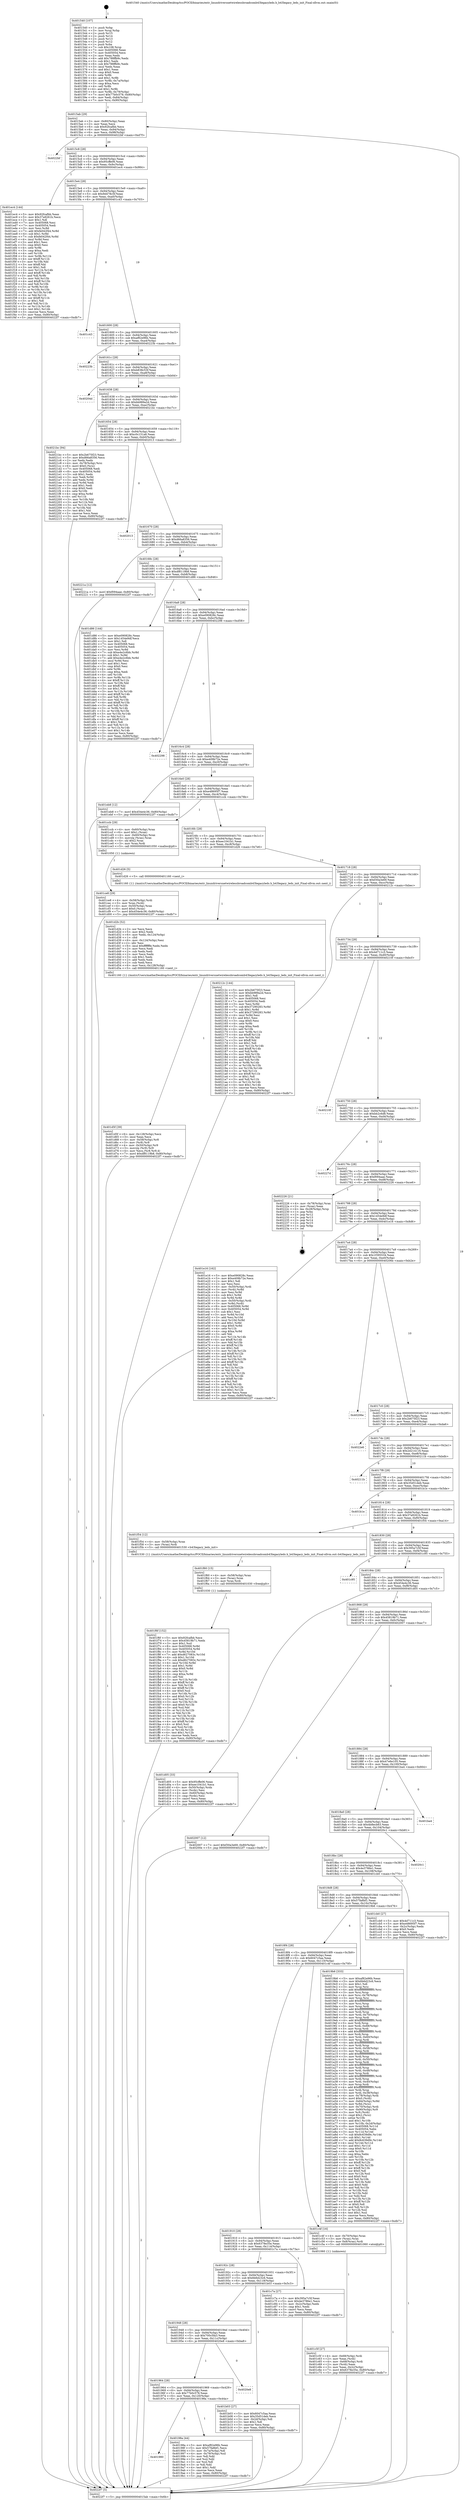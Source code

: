 digraph "0x401540" {
  label = "0x401540 (/mnt/c/Users/mathe/Desktop/tcc/POCII/binaries/extr_linuxdriversnetwirelessbroadcomb43legacyleds.h_b43legacy_leds_init_Final-ollvm.out::main(0))"
  labelloc = "t"
  node[shape=record]

  Entry [label="",width=0.3,height=0.3,shape=circle,fillcolor=black,style=filled]
  "0x4015ab" [label="{
     0x4015ab [29]\l
     | [instrs]\l
     &nbsp;&nbsp;0x4015ab \<+3\>: mov -0x80(%rbp),%eax\l
     &nbsp;&nbsp;0x4015ae \<+2\>: mov %eax,%ecx\l
     &nbsp;&nbsp;0x4015b0 \<+6\>: sub $0x92fcafbb,%ecx\l
     &nbsp;&nbsp;0x4015b6 \<+6\>: mov %eax,-0x94(%rbp)\l
     &nbsp;&nbsp;0x4015bc \<+6\>: mov %ecx,-0x98(%rbp)\l
     &nbsp;&nbsp;0x4015c2 \<+6\>: je 00000000004022bf \<main+0xd7f\>\l
  }"]
  "0x4022bf" [label="{
     0x4022bf\l
  }", style=dashed]
  "0x4015c8" [label="{
     0x4015c8 [28]\l
     | [instrs]\l
     &nbsp;&nbsp;0x4015c8 \<+5\>: jmp 00000000004015cd \<main+0x8d\>\l
     &nbsp;&nbsp;0x4015cd \<+6\>: mov -0x94(%rbp),%eax\l
     &nbsp;&nbsp;0x4015d3 \<+5\>: sub $0x95cffe06,%eax\l
     &nbsp;&nbsp;0x4015d8 \<+6\>: mov %eax,-0x9c(%rbp)\l
     &nbsp;&nbsp;0x4015de \<+6\>: je 0000000000401ec4 \<main+0x984\>\l
  }"]
  Exit [label="",width=0.3,height=0.3,shape=circle,fillcolor=black,style=filled,peripheries=2]
  "0x401ec4" [label="{
     0x401ec4 [144]\l
     | [instrs]\l
     &nbsp;&nbsp;0x401ec4 \<+5\>: mov $0x92fcafbb,%eax\l
     &nbsp;&nbsp;0x401ec9 \<+5\>: mov $0x37a9261b,%ecx\l
     &nbsp;&nbsp;0x401ece \<+2\>: mov $0x1,%dl\l
     &nbsp;&nbsp;0x401ed0 \<+7\>: mov 0x405068,%esi\l
     &nbsp;&nbsp;0x401ed7 \<+7\>: mov 0x405054,%edi\l
     &nbsp;&nbsp;0x401ede \<+3\>: mov %esi,%r8d\l
     &nbsp;&nbsp;0x401ee1 \<+7\>: add $0xfe042f44,%r8d\l
     &nbsp;&nbsp;0x401ee8 \<+4\>: sub $0x1,%r8d\l
     &nbsp;&nbsp;0x401eec \<+7\>: sub $0xfe042f44,%r8d\l
     &nbsp;&nbsp;0x401ef3 \<+4\>: imul %r8d,%esi\l
     &nbsp;&nbsp;0x401ef7 \<+3\>: and $0x1,%esi\l
     &nbsp;&nbsp;0x401efa \<+3\>: cmp $0x0,%esi\l
     &nbsp;&nbsp;0x401efd \<+4\>: sete %r9b\l
     &nbsp;&nbsp;0x401f01 \<+3\>: cmp $0xa,%edi\l
     &nbsp;&nbsp;0x401f04 \<+4\>: setl %r10b\l
     &nbsp;&nbsp;0x401f08 \<+3\>: mov %r9b,%r11b\l
     &nbsp;&nbsp;0x401f0b \<+4\>: xor $0xff,%r11b\l
     &nbsp;&nbsp;0x401f0f \<+3\>: mov %r10b,%bl\l
     &nbsp;&nbsp;0x401f12 \<+3\>: xor $0xff,%bl\l
     &nbsp;&nbsp;0x401f15 \<+3\>: xor $0x1,%dl\l
     &nbsp;&nbsp;0x401f18 \<+3\>: mov %r11b,%r14b\l
     &nbsp;&nbsp;0x401f1b \<+4\>: and $0xff,%r14b\l
     &nbsp;&nbsp;0x401f1f \<+3\>: and %dl,%r9b\l
     &nbsp;&nbsp;0x401f22 \<+3\>: mov %bl,%r15b\l
     &nbsp;&nbsp;0x401f25 \<+4\>: and $0xff,%r15b\l
     &nbsp;&nbsp;0x401f29 \<+3\>: and %dl,%r10b\l
     &nbsp;&nbsp;0x401f2c \<+3\>: or %r9b,%r14b\l
     &nbsp;&nbsp;0x401f2f \<+3\>: or %r10b,%r15b\l
     &nbsp;&nbsp;0x401f32 \<+3\>: xor %r15b,%r14b\l
     &nbsp;&nbsp;0x401f35 \<+3\>: or %bl,%r11b\l
     &nbsp;&nbsp;0x401f38 \<+4\>: xor $0xff,%r11b\l
     &nbsp;&nbsp;0x401f3c \<+3\>: or $0x1,%dl\l
     &nbsp;&nbsp;0x401f3f \<+3\>: and %dl,%r11b\l
     &nbsp;&nbsp;0x401f42 \<+3\>: or %r11b,%r14b\l
     &nbsp;&nbsp;0x401f45 \<+4\>: test $0x1,%r14b\l
     &nbsp;&nbsp;0x401f49 \<+3\>: cmovne %ecx,%eax\l
     &nbsp;&nbsp;0x401f4c \<+3\>: mov %eax,-0x80(%rbp)\l
     &nbsp;&nbsp;0x401f4f \<+5\>: jmp 00000000004022f7 \<main+0xdb7\>\l
  }"]
  "0x4015e4" [label="{
     0x4015e4 [28]\l
     | [instrs]\l
     &nbsp;&nbsp;0x4015e4 \<+5\>: jmp 00000000004015e9 \<main+0xa9\>\l
     &nbsp;&nbsp;0x4015e9 \<+6\>: mov -0x94(%rbp),%eax\l
     &nbsp;&nbsp;0x4015ef \<+5\>: sub $0x9d478c5f,%eax\l
     &nbsp;&nbsp;0x4015f4 \<+6\>: mov %eax,-0xa0(%rbp)\l
     &nbsp;&nbsp;0x4015fa \<+6\>: je 0000000000401c43 \<main+0x703\>\l
  }"]
  "0x401f6f" [label="{
     0x401f6f [152]\l
     | [instrs]\l
     &nbsp;&nbsp;0x401f6f \<+5\>: mov $0x92fcafbb,%ecx\l
     &nbsp;&nbsp;0x401f74 \<+5\>: mov $0x45819b71,%edx\l
     &nbsp;&nbsp;0x401f79 \<+3\>: mov $0x1,%sil\l
     &nbsp;&nbsp;0x401f7c \<+8\>: mov 0x405068,%r8d\l
     &nbsp;&nbsp;0x401f84 \<+8\>: mov 0x405054,%r9d\l
     &nbsp;&nbsp;0x401f8c \<+3\>: mov %r8d,%r10d\l
     &nbsp;&nbsp;0x401f8f \<+7\>: add $0xd627083c,%r10d\l
     &nbsp;&nbsp;0x401f96 \<+4\>: sub $0x1,%r10d\l
     &nbsp;&nbsp;0x401f9a \<+7\>: sub $0xd627083c,%r10d\l
     &nbsp;&nbsp;0x401fa1 \<+4\>: imul %r10d,%r8d\l
     &nbsp;&nbsp;0x401fa5 \<+4\>: and $0x1,%r8d\l
     &nbsp;&nbsp;0x401fa9 \<+4\>: cmp $0x0,%r8d\l
     &nbsp;&nbsp;0x401fad \<+4\>: sete %r11b\l
     &nbsp;&nbsp;0x401fb1 \<+4\>: cmp $0xa,%r9d\l
     &nbsp;&nbsp;0x401fb5 \<+3\>: setl %bl\l
     &nbsp;&nbsp;0x401fb8 \<+3\>: mov %r11b,%r14b\l
     &nbsp;&nbsp;0x401fbb \<+4\>: xor $0xff,%r14b\l
     &nbsp;&nbsp;0x401fbf \<+3\>: mov %bl,%r15b\l
     &nbsp;&nbsp;0x401fc2 \<+4\>: xor $0xff,%r15b\l
     &nbsp;&nbsp;0x401fc6 \<+4\>: xor $0x0,%sil\l
     &nbsp;&nbsp;0x401fca \<+3\>: mov %r14b,%r12b\l
     &nbsp;&nbsp;0x401fcd \<+4\>: and $0x0,%r12b\l
     &nbsp;&nbsp;0x401fd1 \<+3\>: and %sil,%r11b\l
     &nbsp;&nbsp;0x401fd4 \<+3\>: mov %r15b,%r13b\l
     &nbsp;&nbsp;0x401fd7 \<+4\>: and $0x0,%r13b\l
     &nbsp;&nbsp;0x401fdb \<+3\>: and %sil,%bl\l
     &nbsp;&nbsp;0x401fde \<+3\>: or %r11b,%r12b\l
     &nbsp;&nbsp;0x401fe1 \<+3\>: or %bl,%r13b\l
     &nbsp;&nbsp;0x401fe4 \<+3\>: xor %r13b,%r12b\l
     &nbsp;&nbsp;0x401fe7 \<+3\>: or %r15b,%r14b\l
     &nbsp;&nbsp;0x401fea \<+4\>: xor $0xff,%r14b\l
     &nbsp;&nbsp;0x401fee \<+4\>: or $0x0,%sil\l
     &nbsp;&nbsp;0x401ff2 \<+3\>: and %sil,%r14b\l
     &nbsp;&nbsp;0x401ff5 \<+3\>: or %r14b,%r12b\l
     &nbsp;&nbsp;0x401ff8 \<+4\>: test $0x1,%r12b\l
     &nbsp;&nbsp;0x401ffc \<+3\>: cmovne %edx,%ecx\l
     &nbsp;&nbsp;0x401fff \<+3\>: mov %ecx,-0x80(%rbp)\l
     &nbsp;&nbsp;0x402002 \<+5\>: jmp 00000000004022f7 \<main+0xdb7\>\l
  }"]
  "0x401c43" [label="{
     0x401c43\l
  }", style=dashed]
  "0x401600" [label="{
     0x401600 [28]\l
     | [instrs]\l
     &nbsp;&nbsp;0x401600 \<+5\>: jmp 0000000000401605 \<main+0xc5\>\l
     &nbsp;&nbsp;0x401605 \<+6\>: mov -0x94(%rbp),%eax\l
     &nbsp;&nbsp;0x40160b \<+5\>: sub $0xaf82e96b,%eax\l
     &nbsp;&nbsp;0x401610 \<+6\>: mov %eax,-0xa4(%rbp)\l
     &nbsp;&nbsp;0x401616 \<+6\>: je 000000000040223b \<main+0xcfb\>\l
  }"]
  "0x401f60" [label="{
     0x401f60 [15]\l
     | [instrs]\l
     &nbsp;&nbsp;0x401f60 \<+4\>: mov -0x58(%rbp),%rax\l
     &nbsp;&nbsp;0x401f64 \<+3\>: mov (%rax),%rax\l
     &nbsp;&nbsp;0x401f67 \<+3\>: mov %rax,%rdi\l
     &nbsp;&nbsp;0x401f6a \<+5\>: call 0000000000401030 \<free@plt\>\l
     | [calls]\l
     &nbsp;&nbsp;0x401030 \{1\} (unknown)\l
  }"]
  "0x40223b" [label="{
     0x40223b\l
  }", style=dashed]
  "0x40161c" [label="{
     0x40161c [28]\l
     | [instrs]\l
     &nbsp;&nbsp;0x40161c \<+5\>: jmp 0000000000401621 \<main+0xe1\>\l
     &nbsp;&nbsp;0x401621 \<+6\>: mov -0x94(%rbp),%eax\l
     &nbsp;&nbsp;0x401627 \<+5\>: sub $0xb838c53f,%eax\l
     &nbsp;&nbsp;0x40162c \<+6\>: mov %eax,-0xa8(%rbp)\l
     &nbsp;&nbsp;0x401632 \<+6\>: je 000000000040204d \<main+0xb0d\>\l
  }"]
  "0x401d5f" [label="{
     0x401d5f [39]\l
     | [instrs]\l
     &nbsp;&nbsp;0x401d5f \<+6\>: mov -0x128(%rbp),%ecx\l
     &nbsp;&nbsp;0x401d65 \<+3\>: imul %eax,%ecx\l
     &nbsp;&nbsp;0x401d68 \<+4\>: mov -0x58(%rbp),%r8\l
     &nbsp;&nbsp;0x401d6c \<+3\>: mov (%r8),%r8\l
     &nbsp;&nbsp;0x401d6f \<+4\>: mov -0x50(%rbp),%r9\l
     &nbsp;&nbsp;0x401d73 \<+3\>: movslq (%r9),%r9\l
     &nbsp;&nbsp;0x401d76 \<+4\>: mov %ecx,(%r8,%r9,4)\l
     &nbsp;&nbsp;0x401d7a \<+7\>: movl $0xdf8119b8,-0x80(%rbp)\l
     &nbsp;&nbsp;0x401d81 \<+5\>: jmp 00000000004022f7 \<main+0xdb7\>\l
  }"]
  "0x40204d" [label="{
     0x40204d\l
  }", style=dashed]
  "0x401638" [label="{
     0x401638 [28]\l
     | [instrs]\l
     &nbsp;&nbsp;0x401638 \<+5\>: jmp 000000000040163d \<main+0xfd\>\l
     &nbsp;&nbsp;0x40163d \<+6\>: mov -0x94(%rbp),%eax\l
     &nbsp;&nbsp;0x401643 \<+5\>: sub $0xbb989a2d,%eax\l
     &nbsp;&nbsp;0x401648 \<+6\>: mov %eax,-0xac(%rbp)\l
     &nbsp;&nbsp;0x40164e \<+6\>: je 00000000004021bc \<main+0xc7c\>\l
  }"]
  "0x401d2b" [label="{
     0x401d2b [52]\l
     | [instrs]\l
     &nbsp;&nbsp;0x401d2b \<+2\>: xor %ecx,%ecx\l
     &nbsp;&nbsp;0x401d2d \<+5\>: mov $0x2,%edx\l
     &nbsp;&nbsp;0x401d32 \<+6\>: mov %edx,-0x124(%rbp)\l
     &nbsp;&nbsp;0x401d38 \<+1\>: cltd\l
     &nbsp;&nbsp;0x401d39 \<+6\>: mov -0x124(%rbp),%esi\l
     &nbsp;&nbsp;0x401d3f \<+2\>: idiv %esi\l
     &nbsp;&nbsp;0x401d41 \<+6\>: imul $0xfffffffe,%edx,%edx\l
     &nbsp;&nbsp;0x401d47 \<+2\>: mov %ecx,%edi\l
     &nbsp;&nbsp;0x401d49 \<+2\>: sub %edx,%edi\l
     &nbsp;&nbsp;0x401d4b \<+2\>: mov %ecx,%edx\l
     &nbsp;&nbsp;0x401d4d \<+3\>: sub $0x1,%edx\l
     &nbsp;&nbsp;0x401d50 \<+2\>: add %edx,%edi\l
     &nbsp;&nbsp;0x401d52 \<+2\>: sub %edi,%ecx\l
     &nbsp;&nbsp;0x401d54 \<+6\>: mov %ecx,-0x128(%rbp)\l
     &nbsp;&nbsp;0x401d5a \<+5\>: call 0000000000401160 \<next_i\>\l
     | [calls]\l
     &nbsp;&nbsp;0x401160 \{1\} (/mnt/c/Users/mathe/Desktop/tcc/POCII/binaries/extr_linuxdriversnetwirelessbroadcomb43legacyleds.h_b43legacy_leds_init_Final-ollvm.out::next_i)\l
  }"]
  "0x4021bc" [label="{
     0x4021bc [94]\l
     | [instrs]\l
     &nbsp;&nbsp;0x4021bc \<+5\>: mov $0x2b675f23,%eax\l
     &nbsp;&nbsp;0x4021c1 \<+5\>: mov $0xd66a8356,%ecx\l
     &nbsp;&nbsp;0x4021c6 \<+2\>: xor %edx,%edx\l
     &nbsp;&nbsp;0x4021c8 \<+4\>: mov -0x78(%rbp),%rsi\l
     &nbsp;&nbsp;0x4021cc \<+6\>: movl $0x0,(%rsi)\l
     &nbsp;&nbsp;0x4021d2 \<+7\>: mov 0x405068,%edi\l
     &nbsp;&nbsp;0x4021d9 \<+8\>: mov 0x405054,%r8d\l
     &nbsp;&nbsp;0x4021e1 \<+3\>: sub $0x1,%edx\l
     &nbsp;&nbsp;0x4021e4 \<+3\>: mov %edi,%r9d\l
     &nbsp;&nbsp;0x4021e7 \<+3\>: add %edx,%r9d\l
     &nbsp;&nbsp;0x4021ea \<+4\>: imul %r9d,%edi\l
     &nbsp;&nbsp;0x4021ee \<+3\>: and $0x1,%edi\l
     &nbsp;&nbsp;0x4021f1 \<+3\>: cmp $0x0,%edi\l
     &nbsp;&nbsp;0x4021f4 \<+4\>: sete %r10b\l
     &nbsp;&nbsp;0x4021f8 \<+4\>: cmp $0xa,%r8d\l
     &nbsp;&nbsp;0x4021fc \<+4\>: setl %r11b\l
     &nbsp;&nbsp;0x402200 \<+3\>: mov %r10b,%bl\l
     &nbsp;&nbsp;0x402203 \<+3\>: and %r11b,%bl\l
     &nbsp;&nbsp;0x402206 \<+3\>: xor %r11b,%r10b\l
     &nbsp;&nbsp;0x402209 \<+3\>: or %r10b,%bl\l
     &nbsp;&nbsp;0x40220c \<+3\>: test $0x1,%bl\l
     &nbsp;&nbsp;0x40220f \<+3\>: cmovne %ecx,%eax\l
     &nbsp;&nbsp;0x402212 \<+3\>: mov %eax,-0x80(%rbp)\l
     &nbsp;&nbsp;0x402215 \<+5\>: jmp 00000000004022f7 \<main+0xdb7\>\l
  }"]
  "0x401654" [label="{
     0x401654 [28]\l
     | [instrs]\l
     &nbsp;&nbsp;0x401654 \<+5\>: jmp 0000000000401659 \<main+0x119\>\l
     &nbsp;&nbsp;0x401659 \<+6\>: mov -0x94(%rbp),%eax\l
     &nbsp;&nbsp;0x40165f \<+5\>: sub $0xc0c151a6,%eax\l
     &nbsp;&nbsp;0x401664 \<+6\>: mov %eax,-0xb0(%rbp)\l
     &nbsp;&nbsp;0x40166a \<+6\>: je 0000000000402013 \<main+0xad3\>\l
  }"]
  "0x401ce8" [label="{
     0x401ce8 [29]\l
     | [instrs]\l
     &nbsp;&nbsp;0x401ce8 \<+4\>: mov -0x58(%rbp),%rdi\l
     &nbsp;&nbsp;0x401cec \<+3\>: mov %rax,(%rdi)\l
     &nbsp;&nbsp;0x401cef \<+4\>: mov -0x50(%rbp),%rax\l
     &nbsp;&nbsp;0x401cf3 \<+6\>: movl $0x0,(%rax)\l
     &nbsp;&nbsp;0x401cf9 \<+7\>: movl $0x454e4c36,-0x80(%rbp)\l
     &nbsp;&nbsp;0x401d00 \<+5\>: jmp 00000000004022f7 \<main+0xdb7\>\l
  }"]
  "0x402013" [label="{
     0x402013\l
  }", style=dashed]
  "0x401670" [label="{
     0x401670 [28]\l
     | [instrs]\l
     &nbsp;&nbsp;0x401670 \<+5\>: jmp 0000000000401675 \<main+0x135\>\l
     &nbsp;&nbsp;0x401675 \<+6\>: mov -0x94(%rbp),%eax\l
     &nbsp;&nbsp;0x40167b \<+5\>: sub $0xd66a8356,%eax\l
     &nbsp;&nbsp;0x401680 \<+6\>: mov %eax,-0xb4(%rbp)\l
     &nbsp;&nbsp;0x401686 \<+6\>: je 000000000040221a \<main+0xcda\>\l
  }"]
  "0x401c5f" [label="{
     0x401c5f [27]\l
     | [instrs]\l
     &nbsp;&nbsp;0x401c5f \<+4\>: mov -0x68(%rbp),%rdi\l
     &nbsp;&nbsp;0x401c63 \<+2\>: mov %eax,(%rdi)\l
     &nbsp;&nbsp;0x401c65 \<+4\>: mov -0x68(%rbp),%rdi\l
     &nbsp;&nbsp;0x401c69 \<+2\>: mov (%rdi),%eax\l
     &nbsp;&nbsp;0x401c6b \<+3\>: mov %eax,-0x2c(%rbp)\l
     &nbsp;&nbsp;0x401c6e \<+7\>: movl $0x6378e35e,-0x80(%rbp)\l
     &nbsp;&nbsp;0x401c75 \<+5\>: jmp 00000000004022f7 \<main+0xdb7\>\l
  }"]
  "0x40221a" [label="{
     0x40221a [12]\l
     | [instrs]\l
     &nbsp;&nbsp;0x40221a \<+7\>: movl $0xf094aae,-0x80(%rbp)\l
     &nbsp;&nbsp;0x402221 \<+5\>: jmp 00000000004022f7 \<main+0xdb7\>\l
  }"]
  "0x40168c" [label="{
     0x40168c [28]\l
     | [instrs]\l
     &nbsp;&nbsp;0x40168c \<+5\>: jmp 0000000000401691 \<main+0x151\>\l
     &nbsp;&nbsp;0x401691 \<+6\>: mov -0x94(%rbp),%eax\l
     &nbsp;&nbsp;0x401697 \<+5\>: sub $0xdf8119b8,%eax\l
     &nbsp;&nbsp;0x40169c \<+6\>: mov %eax,-0xb8(%rbp)\l
     &nbsp;&nbsp;0x4016a2 \<+6\>: je 0000000000401d86 \<main+0x846\>\l
  }"]
  "0x401540" [label="{
     0x401540 [107]\l
     | [instrs]\l
     &nbsp;&nbsp;0x401540 \<+1\>: push %rbp\l
     &nbsp;&nbsp;0x401541 \<+3\>: mov %rsp,%rbp\l
     &nbsp;&nbsp;0x401544 \<+2\>: push %r15\l
     &nbsp;&nbsp;0x401546 \<+2\>: push %r14\l
     &nbsp;&nbsp;0x401548 \<+2\>: push %r13\l
     &nbsp;&nbsp;0x40154a \<+2\>: push %r12\l
     &nbsp;&nbsp;0x40154c \<+1\>: push %rbx\l
     &nbsp;&nbsp;0x40154d \<+7\>: sub $0x108,%rsp\l
     &nbsp;&nbsp;0x401554 \<+7\>: mov 0x405068,%eax\l
     &nbsp;&nbsp;0x40155b \<+7\>: mov 0x405054,%ecx\l
     &nbsp;&nbsp;0x401562 \<+2\>: mov %eax,%edx\l
     &nbsp;&nbsp;0x401564 \<+6\>: add $0x788ffb9c,%edx\l
     &nbsp;&nbsp;0x40156a \<+3\>: sub $0x1,%edx\l
     &nbsp;&nbsp;0x40156d \<+6\>: sub $0x788ffb9c,%edx\l
     &nbsp;&nbsp;0x401573 \<+3\>: imul %edx,%eax\l
     &nbsp;&nbsp;0x401576 \<+3\>: and $0x1,%eax\l
     &nbsp;&nbsp;0x401579 \<+3\>: cmp $0x0,%eax\l
     &nbsp;&nbsp;0x40157c \<+4\>: sete %r8b\l
     &nbsp;&nbsp;0x401580 \<+4\>: and $0x1,%r8b\l
     &nbsp;&nbsp;0x401584 \<+4\>: mov %r8b,-0x7a(%rbp)\l
     &nbsp;&nbsp;0x401588 \<+3\>: cmp $0xa,%ecx\l
     &nbsp;&nbsp;0x40158b \<+4\>: setl %r8b\l
     &nbsp;&nbsp;0x40158f \<+4\>: and $0x1,%r8b\l
     &nbsp;&nbsp;0x401593 \<+4\>: mov %r8b,-0x79(%rbp)\l
     &nbsp;&nbsp;0x401597 \<+7\>: movl $0x77b0c578,-0x80(%rbp)\l
     &nbsp;&nbsp;0x40159e \<+6\>: mov %edi,-0x84(%rbp)\l
     &nbsp;&nbsp;0x4015a4 \<+7\>: mov %rsi,-0x90(%rbp)\l
  }"]
  "0x401d86" [label="{
     0x401d86 [144]\l
     | [instrs]\l
     &nbsp;&nbsp;0x401d86 \<+5\>: mov $0xe090828c,%eax\l
     &nbsp;&nbsp;0x401d8b \<+5\>: mov $0x1454e9df,%ecx\l
     &nbsp;&nbsp;0x401d90 \<+2\>: mov $0x1,%dl\l
     &nbsp;&nbsp;0x401d92 \<+7\>: mov 0x405068,%esi\l
     &nbsp;&nbsp;0x401d99 \<+7\>: mov 0x405054,%edi\l
     &nbsp;&nbsp;0x401da0 \<+3\>: mov %esi,%r8d\l
     &nbsp;&nbsp;0x401da3 \<+7\>: sub $0xe4e2c6bb,%r8d\l
     &nbsp;&nbsp;0x401daa \<+4\>: sub $0x1,%r8d\l
     &nbsp;&nbsp;0x401dae \<+7\>: add $0xe4e2c6bb,%r8d\l
     &nbsp;&nbsp;0x401db5 \<+4\>: imul %r8d,%esi\l
     &nbsp;&nbsp;0x401db9 \<+3\>: and $0x1,%esi\l
     &nbsp;&nbsp;0x401dbc \<+3\>: cmp $0x0,%esi\l
     &nbsp;&nbsp;0x401dbf \<+4\>: sete %r9b\l
     &nbsp;&nbsp;0x401dc3 \<+3\>: cmp $0xa,%edi\l
     &nbsp;&nbsp;0x401dc6 \<+4\>: setl %r10b\l
     &nbsp;&nbsp;0x401dca \<+3\>: mov %r9b,%r11b\l
     &nbsp;&nbsp;0x401dcd \<+4\>: xor $0xff,%r11b\l
     &nbsp;&nbsp;0x401dd1 \<+3\>: mov %r10b,%bl\l
     &nbsp;&nbsp;0x401dd4 \<+3\>: xor $0xff,%bl\l
     &nbsp;&nbsp;0x401dd7 \<+3\>: xor $0x1,%dl\l
     &nbsp;&nbsp;0x401dda \<+3\>: mov %r11b,%r14b\l
     &nbsp;&nbsp;0x401ddd \<+4\>: and $0xff,%r14b\l
     &nbsp;&nbsp;0x401de1 \<+3\>: and %dl,%r9b\l
     &nbsp;&nbsp;0x401de4 \<+3\>: mov %bl,%r15b\l
     &nbsp;&nbsp;0x401de7 \<+4\>: and $0xff,%r15b\l
     &nbsp;&nbsp;0x401deb \<+3\>: and %dl,%r10b\l
     &nbsp;&nbsp;0x401dee \<+3\>: or %r9b,%r14b\l
     &nbsp;&nbsp;0x401df1 \<+3\>: or %r10b,%r15b\l
     &nbsp;&nbsp;0x401df4 \<+3\>: xor %r15b,%r14b\l
     &nbsp;&nbsp;0x401df7 \<+3\>: or %bl,%r11b\l
     &nbsp;&nbsp;0x401dfa \<+4\>: xor $0xff,%r11b\l
     &nbsp;&nbsp;0x401dfe \<+3\>: or $0x1,%dl\l
     &nbsp;&nbsp;0x401e01 \<+3\>: and %dl,%r11b\l
     &nbsp;&nbsp;0x401e04 \<+3\>: or %r11b,%r14b\l
     &nbsp;&nbsp;0x401e07 \<+4\>: test $0x1,%r14b\l
     &nbsp;&nbsp;0x401e0b \<+3\>: cmovne %ecx,%eax\l
     &nbsp;&nbsp;0x401e0e \<+3\>: mov %eax,-0x80(%rbp)\l
     &nbsp;&nbsp;0x401e11 \<+5\>: jmp 00000000004022f7 \<main+0xdb7\>\l
  }"]
  "0x4016a8" [label="{
     0x4016a8 [28]\l
     | [instrs]\l
     &nbsp;&nbsp;0x4016a8 \<+5\>: jmp 00000000004016ad \<main+0x16d\>\l
     &nbsp;&nbsp;0x4016ad \<+6\>: mov -0x94(%rbp),%eax\l
     &nbsp;&nbsp;0x4016b3 \<+5\>: sub $0xe090828c,%eax\l
     &nbsp;&nbsp;0x4016b8 \<+6\>: mov %eax,-0xbc(%rbp)\l
     &nbsp;&nbsp;0x4016be \<+6\>: je 0000000000402298 \<main+0xd58\>\l
  }"]
  "0x4022f7" [label="{
     0x4022f7 [5]\l
     | [instrs]\l
     &nbsp;&nbsp;0x4022f7 \<+5\>: jmp 00000000004015ab \<main+0x6b\>\l
  }"]
  "0x402298" [label="{
     0x402298\l
  }", style=dashed]
  "0x4016c4" [label="{
     0x4016c4 [28]\l
     | [instrs]\l
     &nbsp;&nbsp;0x4016c4 \<+5\>: jmp 00000000004016c9 \<main+0x189\>\l
     &nbsp;&nbsp;0x4016c9 \<+6\>: mov -0x94(%rbp),%eax\l
     &nbsp;&nbsp;0x4016cf \<+5\>: sub $0xe409b72e,%eax\l
     &nbsp;&nbsp;0x4016d4 \<+6\>: mov %eax,-0xc0(%rbp)\l
     &nbsp;&nbsp;0x4016da \<+6\>: je 0000000000401eb8 \<main+0x978\>\l
  }"]
  "0x401980" [label="{
     0x401980\l
  }", style=dashed]
  "0x401eb8" [label="{
     0x401eb8 [12]\l
     | [instrs]\l
     &nbsp;&nbsp;0x401eb8 \<+7\>: movl $0x454e4c36,-0x80(%rbp)\l
     &nbsp;&nbsp;0x401ebf \<+5\>: jmp 00000000004022f7 \<main+0xdb7\>\l
  }"]
  "0x4016e0" [label="{
     0x4016e0 [28]\l
     | [instrs]\l
     &nbsp;&nbsp;0x4016e0 \<+5\>: jmp 00000000004016e5 \<main+0x1a5\>\l
     &nbsp;&nbsp;0x4016e5 \<+6\>: mov -0x94(%rbp),%eax\l
     &nbsp;&nbsp;0x4016eb \<+5\>: sub $0xe48695f7,%eax\l
     &nbsp;&nbsp;0x4016f0 \<+6\>: mov %eax,-0xc4(%rbp)\l
     &nbsp;&nbsp;0x4016f6 \<+6\>: je 0000000000401ccb \<main+0x78b\>\l
  }"]
  "0x40198a" [label="{
     0x40198a [44]\l
     | [instrs]\l
     &nbsp;&nbsp;0x40198a \<+5\>: mov $0xaf82e96b,%eax\l
     &nbsp;&nbsp;0x40198f \<+5\>: mov $0x57fa8bf1,%ecx\l
     &nbsp;&nbsp;0x401994 \<+3\>: mov -0x7a(%rbp),%dl\l
     &nbsp;&nbsp;0x401997 \<+4\>: mov -0x79(%rbp),%sil\l
     &nbsp;&nbsp;0x40199b \<+3\>: mov %dl,%dil\l
     &nbsp;&nbsp;0x40199e \<+3\>: and %sil,%dil\l
     &nbsp;&nbsp;0x4019a1 \<+3\>: xor %sil,%dl\l
     &nbsp;&nbsp;0x4019a4 \<+3\>: or %dl,%dil\l
     &nbsp;&nbsp;0x4019a7 \<+4\>: test $0x1,%dil\l
     &nbsp;&nbsp;0x4019ab \<+3\>: cmovne %ecx,%eax\l
     &nbsp;&nbsp;0x4019ae \<+3\>: mov %eax,-0x80(%rbp)\l
     &nbsp;&nbsp;0x4019b1 \<+5\>: jmp 00000000004022f7 \<main+0xdb7\>\l
  }"]
  "0x401ccb" [label="{
     0x401ccb [29]\l
     | [instrs]\l
     &nbsp;&nbsp;0x401ccb \<+4\>: mov -0x60(%rbp),%rax\l
     &nbsp;&nbsp;0x401ccf \<+6\>: movl $0x1,(%rax)\l
     &nbsp;&nbsp;0x401cd5 \<+4\>: mov -0x60(%rbp),%rax\l
     &nbsp;&nbsp;0x401cd9 \<+3\>: movslq (%rax),%rax\l
     &nbsp;&nbsp;0x401cdc \<+4\>: shl $0x2,%rax\l
     &nbsp;&nbsp;0x401ce0 \<+3\>: mov %rax,%rdi\l
     &nbsp;&nbsp;0x401ce3 \<+5\>: call 0000000000401050 \<malloc@plt\>\l
     | [calls]\l
     &nbsp;&nbsp;0x401050 \{1\} (unknown)\l
  }"]
  "0x4016fc" [label="{
     0x4016fc [28]\l
     | [instrs]\l
     &nbsp;&nbsp;0x4016fc \<+5\>: jmp 0000000000401701 \<main+0x1c1\>\l
     &nbsp;&nbsp;0x401701 \<+6\>: mov -0x94(%rbp),%eax\l
     &nbsp;&nbsp;0x401707 \<+5\>: sub $0xee1041b1,%eax\l
     &nbsp;&nbsp;0x40170c \<+6\>: mov %eax,-0xc8(%rbp)\l
     &nbsp;&nbsp;0x401712 \<+6\>: je 0000000000401d26 \<main+0x7e6\>\l
  }"]
  "0x401964" [label="{
     0x401964 [28]\l
     | [instrs]\l
     &nbsp;&nbsp;0x401964 \<+5\>: jmp 0000000000401969 \<main+0x429\>\l
     &nbsp;&nbsp;0x401969 \<+6\>: mov -0x94(%rbp),%eax\l
     &nbsp;&nbsp;0x40196f \<+5\>: sub $0x77b0c578,%eax\l
     &nbsp;&nbsp;0x401974 \<+6\>: mov %eax,-0x120(%rbp)\l
     &nbsp;&nbsp;0x40197a \<+6\>: je 000000000040198a \<main+0x44a\>\l
  }"]
  "0x401d26" [label="{
     0x401d26 [5]\l
     | [instrs]\l
     &nbsp;&nbsp;0x401d26 \<+5\>: call 0000000000401160 \<next_i\>\l
     | [calls]\l
     &nbsp;&nbsp;0x401160 \{1\} (/mnt/c/Users/mathe/Desktop/tcc/POCII/binaries/extr_linuxdriversnetwirelessbroadcomb43legacyleds.h_b43legacy_leds_init_Final-ollvm.out::next_i)\l
  }"]
  "0x401718" [label="{
     0x401718 [28]\l
     | [instrs]\l
     &nbsp;&nbsp;0x401718 \<+5\>: jmp 000000000040171d \<main+0x1dd\>\l
     &nbsp;&nbsp;0x40171d \<+6\>: mov -0x94(%rbp),%eax\l
     &nbsp;&nbsp;0x401723 \<+5\>: sub $0xf30a3e69,%eax\l
     &nbsp;&nbsp;0x401728 \<+6\>: mov %eax,-0xcc(%rbp)\l
     &nbsp;&nbsp;0x40172e \<+6\>: je 000000000040212c \<main+0xbec\>\l
  }"]
  "0x4020e8" [label="{
     0x4020e8\l
  }", style=dashed]
  "0x40212c" [label="{
     0x40212c [144]\l
     | [instrs]\l
     &nbsp;&nbsp;0x40212c \<+5\>: mov $0x2b675f23,%eax\l
     &nbsp;&nbsp;0x402131 \<+5\>: mov $0xbb989a2d,%ecx\l
     &nbsp;&nbsp;0x402136 \<+2\>: mov $0x1,%dl\l
     &nbsp;&nbsp;0x402138 \<+7\>: mov 0x405068,%esi\l
     &nbsp;&nbsp;0x40213f \<+7\>: mov 0x405054,%edi\l
     &nbsp;&nbsp;0x402146 \<+3\>: mov %esi,%r8d\l
     &nbsp;&nbsp;0x402149 \<+7\>: sub $0x37290283,%r8d\l
     &nbsp;&nbsp;0x402150 \<+4\>: sub $0x1,%r8d\l
     &nbsp;&nbsp;0x402154 \<+7\>: add $0x37290283,%r8d\l
     &nbsp;&nbsp;0x40215b \<+4\>: imul %r8d,%esi\l
     &nbsp;&nbsp;0x40215f \<+3\>: and $0x1,%esi\l
     &nbsp;&nbsp;0x402162 \<+3\>: cmp $0x0,%esi\l
     &nbsp;&nbsp;0x402165 \<+4\>: sete %r9b\l
     &nbsp;&nbsp;0x402169 \<+3\>: cmp $0xa,%edi\l
     &nbsp;&nbsp;0x40216c \<+4\>: setl %r10b\l
     &nbsp;&nbsp;0x402170 \<+3\>: mov %r9b,%r11b\l
     &nbsp;&nbsp;0x402173 \<+4\>: xor $0xff,%r11b\l
     &nbsp;&nbsp;0x402177 \<+3\>: mov %r10b,%bl\l
     &nbsp;&nbsp;0x40217a \<+3\>: xor $0xff,%bl\l
     &nbsp;&nbsp;0x40217d \<+3\>: xor $0x1,%dl\l
     &nbsp;&nbsp;0x402180 \<+3\>: mov %r11b,%r14b\l
     &nbsp;&nbsp;0x402183 \<+4\>: and $0xff,%r14b\l
     &nbsp;&nbsp;0x402187 \<+3\>: and %dl,%r9b\l
     &nbsp;&nbsp;0x40218a \<+3\>: mov %bl,%r15b\l
     &nbsp;&nbsp;0x40218d \<+4\>: and $0xff,%r15b\l
     &nbsp;&nbsp;0x402191 \<+3\>: and %dl,%r10b\l
     &nbsp;&nbsp;0x402194 \<+3\>: or %r9b,%r14b\l
     &nbsp;&nbsp;0x402197 \<+3\>: or %r10b,%r15b\l
     &nbsp;&nbsp;0x40219a \<+3\>: xor %r15b,%r14b\l
     &nbsp;&nbsp;0x40219d \<+3\>: or %bl,%r11b\l
     &nbsp;&nbsp;0x4021a0 \<+4\>: xor $0xff,%r11b\l
     &nbsp;&nbsp;0x4021a4 \<+3\>: or $0x1,%dl\l
     &nbsp;&nbsp;0x4021a7 \<+3\>: and %dl,%r11b\l
     &nbsp;&nbsp;0x4021aa \<+3\>: or %r11b,%r14b\l
     &nbsp;&nbsp;0x4021ad \<+4\>: test $0x1,%r14b\l
     &nbsp;&nbsp;0x4021b1 \<+3\>: cmovne %ecx,%eax\l
     &nbsp;&nbsp;0x4021b4 \<+3\>: mov %eax,-0x80(%rbp)\l
     &nbsp;&nbsp;0x4021b7 \<+5\>: jmp 00000000004022f7 \<main+0xdb7\>\l
  }"]
  "0x401734" [label="{
     0x401734 [28]\l
     | [instrs]\l
     &nbsp;&nbsp;0x401734 \<+5\>: jmp 0000000000401739 \<main+0x1f9\>\l
     &nbsp;&nbsp;0x401739 \<+6\>: mov -0x94(%rbp),%eax\l
     &nbsp;&nbsp;0x40173f \<+5\>: sub $0x4d711c3,%eax\l
     &nbsp;&nbsp;0x401744 \<+6\>: mov %eax,-0xd0(%rbp)\l
     &nbsp;&nbsp;0x40174a \<+6\>: je 000000000040210f \<main+0xbcf\>\l
  }"]
  "0x401948" [label="{
     0x401948 [28]\l
     | [instrs]\l
     &nbsp;&nbsp;0x401948 \<+5\>: jmp 000000000040194d \<main+0x40d\>\l
     &nbsp;&nbsp;0x40194d \<+6\>: mov -0x94(%rbp),%eax\l
     &nbsp;&nbsp;0x401953 \<+5\>: sub $0x700c5fa3,%eax\l
     &nbsp;&nbsp;0x401958 \<+6\>: mov %eax,-0x11c(%rbp)\l
     &nbsp;&nbsp;0x40195e \<+6\>: je 00000000004020e8 \<main+0xba8\>\l
  }"]
  "0x40210f" [label="{
     0x40210f\l
  }", style=dashed]
  "0x401750" [label="{
     0x401750 [28]\l
     | [instrs]\l
     &nbsp;&nbsp;0x401750 \<+5\>: jmp 0000000000401755 \<main+0x215\>\l
     &nbsp;&nbsp;0x401755 \<+6\>: mov -0x94(%rbp),%eax\l
     &nbsp;&nbsp;0x40175b \<+5\>: sub $0xbb2c6d8,%eax\l
     &nbsp;&nbsp;0x401760 \<+6\>: mov %eax,-0xd4(%rbp)\l
     &nbsp;&nbsp;0x401766 \<+6\>: je 000000000040227d \<main+0xd3d\>\l
  }"]
  "0x401b03" [label="{
     0x401b03 [27]\l
     | [instrs]\l
     &nbsp;&nbsp;0x401b03 \<+5\>: mov $0x6047c5aa,%eax\l
     &nbsp;&nbsp;0x401b08 \<+5\>: mov $0x35d51deb,%ecx\l
     &nbsp;&nbsp;0x401b0d \<+3\>: mov -0x2d(%rbp),%dl\l
     &nbsp;&nbsp;0x401b10 \<+3\>: test $0x1,%dl\l
     &nbsp;&nbsp;0x401b13 \<+3\>: cmovne %ecx,%eax\l
     &nbsp;&nbsp;0x401b16 \<+3\>: mov %eax,-0x80(%rbp)\l
     &nbsp;&nbsp;0x401b19 \<+5\>: jmp 00000000004022f7 \<main+0xdb7\>\l
  }"]
  "0x40227d" [label="{
     0x40227d\l
  }", style=dashed]
  "0x40176c" [label="{
     0x40176c [28]\l
     | [instrs]\l
     &nbsp;&nbsp;0x40176c \<+5\>: jmp 0000000000401771 \<main+0x231\>\l
     &nbsp;&nbsp;0x401771 \<+6\>: mov -0x94(%rbp),%eax\l
     &nbsp;&nbsp;0x401777 \<+5\>: sub $0xf094aae,%eax\l
     &nbsp;&nbsp;0x40177c \<+6\>: mov %eax,-0xd8(%rbp)\l
     &nbsp;&nbsp;0x401782 \<+6\>: je 0000000000402226 \<main+0xce6\>\l
  }"]
  "0x40192c" [label="{
     0x40192c [28]\l
     | [instrs]\l
     &nbsp;&nbsp;0x40192c \<+5\>: jmp 0000000000401931 \<main+0x3f1\>\l
     &nbsp;&nbsp;0x401931 \<+6\>: mov -0x94(%rbp),%eax\l
     &nbsp;&nbsp;0x401937 \<+5\>: sub $0x6b6d23c6,%eax\l
     &nbsp;&nbsp;0x40193c \<+6\>: mov %eax,-0x118(%rbp)\l
     &nbsp;&nbsp;0x401942 \<+6\>: je 0000000000401b03 \<main+0x5c3\>\l
  }"]
  "0x402226" [label="{
     0x402226 [21]\l
     | [instrs]\l
     &nbsp;&nbsp;0x402226 \<+4\>: mov -0x78(%rbp),%rax\l
     &nbsp;&nbsp;0x40222a \<+2\>: mov (%rax),%eax\l
     &nbsp;&nbsp;0x40222c \<+4\>: lea -0x28(%rbp),%rsp\l
     &nbsp;&nbsp;0x402230 \<+1\>: pop %rbx\l
     &nbsp;&nbsp;0x402231 \<+2\>: pop %r12\l
     &nbsp;&nbsp;0x402233 \<+2\>: pop %r13\l
     &nbsp;&nbsp;0x402235 \<+2\>: pop %r14\l
     &nbsp;&nbsp;0x402237 \<+2\>: pop %r15\l
     &nbsp;&nbsp;0x402239 \<+1\>: pop %rbp\l
     &nbsp;&nbsp;0x40223a \<+1\>: ret\l
  }"]
  "0x401788" [label="{
     0x401788 [28]\l
     | [instrs]\l
     &nbsp;&nbsp;0x401788 \<+5\>: jmp 000000000040178d \<main+0x24d\>\l
     &nbsp;&nbsp;0x40178d \<+6\>: mov -0x94(%rbp),%eax\l
     &nbsp;&nbsp;0x401793 \<+5\>: sub $0x1454e9df,%eax\l
     &nbsp;&nbsp;0x401798 \<+6\>: mov %eax,-0xdc(%rbp)\l
     &nbsp;&nbsp;0x40179e \<+6\>: je 0000000000401e16 \<main+0x8d6\>\l
  }"]
  "0x401c7a" [label="{
     0x401c7a [27]\l
     | [instrs]\l
     &nbsp;&nbsp;0x401c7a \<+5\>: mov $0x395a7c5f,%eax\l
     &nbsp;&nbsp;0x401c7f \<+5\>: mov $0x4e3786e1,%ecx\l
     &nbsp;&nbsp;0x401c84 \<+3\>: mov -0x2c(%rbp),%edx\l
     &nbsp;&nbsp;0x401c87 \<+3\>: cmp $0x1,%edx\l
     &nbsp;&nbsp;0x401c8a \<+3\>: cmovl %ecx,%eax\l
     &nbsp;&nbsp;0x401c8d \<+3\>: mov %eax,-0x80(%rbp)\l
     &nbsp;&nbsp;0x401c90 \<+5\>: jmp 00000000004022f7 \<main+0xdb7\>\l
  }"]
  "0x401e16" [label="{
     0x401e16 [162]\l
     | [instrs]\l
     &nbsp;&nbsp;0x401e16 \<+5\>: mov $0xe090828c,%eax\l
     &nbsp;&nbsp;0x401e1b \<+5\>: mov $0xe409b72e,%ecx\l
     &nbsp;&nbsp;0x401e20 \<+2\>: mov $0x1,%dl\l
     &nbsp;&nbsp;0x401e22 \<+2\>: xor %esi,%esi\l
     &nbsp;&nbsp;0x401e24 \<+4\>: mov -0x50(%rbp),%rdi\l
     &nbsp;&nbsp;0x401e28 \<+3\>: mov (%rdi),%r8d\l
     &nbsp;&nbsp;0x401e2b \<+3\>: mov %esi,%r9d\l
     &nbsp;&nbsp;0x401e2e \<+4\>: sub $0x1,%r9d\l
     &nbsp;&nbsp;0x401e32 \<+3\>: sub %r9d,%r8d\l
     &nbsp;&nbsp;0x401e35 \<+4\>: mov -0x50(%rbp),%rdi\l
     &nbsp;&nbsp;0x401e39 \<+3\>: mov %r8d,(%rdi)\l
     &nbsp;&nbsp;0x401e3c \<+8\>: mov 0x405068,%r8d\l
     &nbsp;&nbsp;0x401e44 \<+8\>: mov 0x405054,%r9d\l
     &nbsp;&nbsp;0x401e4c \<+3\>: sub $0x1,%esi\l
     &nbsp;&nbsp;0x401e4f \<+3\>: mov %r8d,%r10d\l
     &nbsp;&nbsp;0x401e52 \<+3\>: add %esi,%r10d\l
     &nbsp;&nbsp;0x401e55 \<+4\>: imul %r10d,%r8d\l
     &nbsp;&nbsp;0x401e59 \<+4\>: and $0x1,%r8d\l
     &nbsp;&nbsp;0x401e5d \<+4\>: cmp $0x0,%r8d\l
     &nbsp;&nbsp;0x401e61 \<+4\>: sete %r11b\l
     &nbsp;&nbsp;0x401e65 \<+4\>: cmp $0xa,%r9d\l
     &nbsp;&nbsp;0x401e69 \<+3\>: setl %bl\l
     &nbsp;&nbsp;0x401e6c \<+3\>: mov %r11b,%r14b\l
     &nbsp;&nbsp;0x401e6f \<+4\>: xor $0xff,%r14b\l
     &nbsp;&nbsp;0x401e73 \<+3\>: mov %bl,%r15b\l
     &nbsp;&nbsp;0x401e76 \<+4\>: xor $0xff,%r15b\l
     &nbsp;&nbsp;0x401e7a \<+3\>: xor $0x1,%dl\l
     &nbsp;&nbsp;0x401e7d \<+3\>: mov %r14b,%r12b\l
     &nbsp;&nbsp;0x401e80 \<+4\>: and $0xff,%r12b\l
     &nbsp;&nbsp;0x401e84 \<+3\>: and %dl,%r11b\l
     &nbsp;&nbsp;0x401e87 \<+3\>: mov %r15b,%r13b\l
     &nbsp;&nbsp;0x401e8a \<+4\>: and $0xff,%r13b\l
     &nbsp;&nbsp;0x401e8e \<+2\>: and %dl,%bl\l
     &nbsp;&nbsp;0x401e90 \<+3\>: or %r11b,%r12b\l
     &nbsp;&nbsp;0x401e93 \<+3\>: or %bl,%r13b\l
     &nbsp;&nbsp;0x401e96 \<+3\>: xor %r13b,%r12b\l
     &nbsp;&nbsp;0x401e99 \<+3\>: or %r15b,%r14b\l
     &nbsp;&nbsp;0x401e9c \<+4\>: xor $0xff,%r14b\l
     &nbsp;&nbsp;0x401ea0 \<+3\>: or $0x1,%dl\l
     &nbsp;&nbsp;0x401ea3 \<+3\>: and %dl,%r14b\l
     &nbsp;&nbsp;0x401ea6 \<+3\>: or %r14b,%r12b\l
     &nbsp;&nbsp;0x401ea9 \<+4\>: test $0x1,%r12b\l
     &nbsp;&nbsp;0x401ead \<+3\>: cmovne %ecx,%eax\l
     &nbsp;&nbsp;0x401eb0 \<+3\>: mov %eax,-0x80(%rbp)\l
     &nbsp;&nbsp;0x401eb3 \<+5\>: jmp 00000000004022f7 \<main+0xdb7\>\l
  }"]
  "0x4017a4" [label="{
     0x4017a4 [28]\l
     | [instrs]\l
     &nbsp;&nbsp;0x4017a4 \<+5\>: jmp 00000000004017a9 \<main+0x269\>\l
     &nbsp;&nbsp;0x4017a9 \<+6\>: mov -0x94(%rbp),%eax\l
     &nbsp;&nbsp;0x4017af \<+5\>: sub $0x1f395534,%eax\l
     &nbsp;&nbsp;0x4017b4 \<+6\>: mov %eax,-0xe0(%rbp)\l
     &nbsp;&nbsp;0x4017ba \<+6\>: je 000000000040206e \<main+0xb2e\>\l
  }"]
  "0x401910" [label="{
     0x401910 [28]\l
     | [instrs]\l
     &nbsp;&nbsp;0x401910 \<+5\>: jmp 0000000000401915 \<main+0x3d5\>\l
     &nbsp;&nbsp;0x401915 \<+6\>: mov -0x94(%rbp),%eax\l
     &nbsp;&nbsp;0x40191b \<+5\>: sub $0x6378e35e,%eax\l
     &nbsp;&nbsp;0x401920 \<+6\>: mov %eax,-0x114(%rbp)\l
     &nbsp;&nbsp;0x401926 \<+6\>: je 0000000000401c7a \<main+0x73a\>\l
  }"]
  "0x40206e" [label="{
     0x40206e\l
  }", style=dashed]
  "0x4017c0" [label="{
     0x4017c0 [28]\l
     | [instrs]\l
     &nbsp;&nbsp;0x4017c0 \<+5\>: jmp 00000000004017c5 \<main+0x285\>\l
     &nbsp;&nbsp;0x4017c5 \<+6\>: mov -0x94(%rbp),%eax\l
     &nbsp;&nbsp;0x4017cb \<+5\>: sub $0x2b675f23,%eax\l
     &nbsp;&nbsp;0x4017d0 \<+6\>: mov %eax,-0xe4(%rbp)\l
     &nbsp;&nbsp;0x4017d6 \<+6\>: je 00000000004022e6 \<main+0xda6\>\l
  }"]
  "0x401c4f" [label="{
     0x401c4f [16]\l
     | [instrs]\l
     &nbsp;&nbsp;0x401c4f \<+4\>: mov -0x70(%rbp),%rax\l
     &nbsp;&nbsp;0x401c53 \<+3\>: mov (%rax),%rax\l
     &nbsp;&nbsp;0x401c56 \<+4\>: mov 0x8(%rax),%rdi\l
     &nbsp;&nbsp;0x401c5a \<+5\>: call 0000000000401060 \<atoi@plt\>\l
     | [calls]\l
     &nbsp;&nbsp;0x401060 \{1\} (unknown)\l
  }"]
  "0x4022e6" [label="{
     0x4022e6\l
  }", style=dashed]
  "0x4017dc" [label="{
     0x4017dc [28]\l
     | [instrs]\l
     &nbsp;&nbsp;0x4017dc \<+5\>: jmp 00000000004017e1 \<main+0x2a1\>\l
     &nbsp;&nbsp;0x4017e1 \<+6\>: mov -0x94(%rbp),%eax\l
     &nbsp;&nbsp;0x4017e7 \<+5\>: sub $0x2d214116,%eax\l
     &nbsp;&nbsp;0x4017ec \<+6\>: mov %eax,-0xe8(%rbp)\l
     &nbsp;&nbsp;0x4017f2 \<+6\>: je 000000000040211b \<main+0xbdb\>\l
  }"]
  "0x4018f4" [label="{
     0x4018f4 [28]\l
     | [instrs]\l
     &nbsp;&nbsp;0x4018f4 \<+5\>: jmp 00000000004018f9 \<main+0x3b9\>\l
     &nbsp;&nbsp;0x4018f9 \<+6\>: mov -0x94(%rbp),%eax\l
     &nbsp;&nbsp;0x4018ff \<+5\>: sub $0x6047c5aa,%eax\l
     &nbsp;&nbsp;0x401904 \<+6\>: mov %eax,-0x110(%rbp)\l
     &nbsp;&nbsp;0x40190a \<+6\>: je 0000000000401c4f \<main+0x70f\>\l
  }"]
  "0x40211b" [label="{
     0x40211b\l
  }", style=dashed]
  "0x4017f8" [label="{
     0x4017f8 [28]\l
     | [instrs]\l
     &nbsp;&nbsp;0x4017f8 \<+5\>: jmp 00000000004017fd \<main+0x2bd\>\l
     &nbsp;&nbsp;0x4017fd \<+6\>: mov -0x94(%rbp),%eax\l
     &nbsp;&nbsp;0x401803 \<+5\>: sub $0x35d51deb,%eax\l
     &nbsp;&nbsp;0x401808 \<+6\>: mov %eax,-0xec(%rbp)\l
     &nbsp;&nbsp;0x40180e \<+6\>: je 0000000000401b1e \<main+0x5de\>\l
  }"]
  "0x4019b6" [label="{
     0x4019b6 [333]\l
     | [instrs]\l
     &nbsp;&nbsp;0x4019b6 \<+5\>: mov $0xaf82e96b,%eax\l
     &nbsp;&nbsp;0x4019bb \<+5\>: mov $0x6b6d23c6,%ecx\l
     &nbsp;&nbsp;0x4019c0 \<+2\>: mov $0x1,%dl\l
     &nbsp;&nbsp;0x4019c2 \<+3\>: mov %rsp,%rsi\l
     &nbsp;&nbsp;0x4019c5 \<+4\>: add $0xfffffffffffffff0,%rsi\l
     &nbsp;&nbsp;0x4019c9 \<+3\>: mov %rsi,%rsp\l
     &nbsp;&nbsp;0x4019cc \<+4\>: mov %rsi,-0x78(%rbp)\l
     &nbsp;&nbsp;0x4019d0 \<+3\>: mov %rsp,%rsi\l
     &nbsp;&nbsp;0x4019d3 \<+4\>: add $0xfffffffffffffff0,%rsi\l
     &nbsp;&nbsp;0x4019d7 \<+3\>: mov %rsi,%rsp\l
     &nbsp;&nbsp;0x4019da \<+3\>: mov %rsp,%rdi\l
     &nbsp;&nbsp;0x4019dd \<+4\>: add $0xfffffffffffffff0,%rdi\l
     &nbsp;&nbsp;0x4019e1 \<+3\>: mov %rdi,%rsp\l
     &nbsp;&nbsp;0x4019e4 \<+4\>: mov %rdi,-0x70(%rbp)\l
     &nbsp;&nbsp;0x4019e8 \<+3\>: mov %rsp,%rdi\l
     &nbsp;&nbsp;0x4019eb \<+4\>: add $0xfffffffffffffff0,%rdi\l
     &nbsp;&nbsp;0x4019ef \<+3\>: mov %rdi,%rsp\l
     &nbsp;&nbsp;0x4019f2 \<+4\>: mov %rdi,-0x68(%rbp)\l
     &nbsp;&nbsp;0x4019f6 \<+3\>: mov %rsp,%rdi\l
     &nbsp;&nbsp;0x4019f9 \<+4\>: add $0xfffffffffffffff0,%rdi\l
     &nbsp;&nbsp;0x4019fd \<+3\>: mov %rdi,%rsp\l
     &nbsp;&nbsp;0x401a00 \<+4\>: mov %rdi,-0x60(%rbp)\l
     &nbsp;&nbsp;0x401a04 \<+3\>: mov %rsp,%rdi\l
     &nbsp;&nbsp;0x401a07 \<+4\>: add $0xfffffffffffffff0,%rdi\l
     &nbsp;&nbsp;0x401a0b \<+3\>: mov %rdi,%rsp\l
     &nbsp;&nbsp;0x401a0e \<+4\>: mov %rdi,-0x58(%rbp)\l
     &nbsp;&nbsp;0x401a12 \<+3\>: mov %rsp,%rdi\l
     &nbsp;&nbsp;0x401a15 \<+4\>: add $0xfffffffffffffff0,%rdi\l
     &nbsp;&nbsp;0x401a19 \<+3\>: mov %rdi,%rsp\l
     &nbsp;&nbsp;0x401a1c \<+4\>: mov %rdi,-0x50(%rbp)\l
     &nbsp;&nbsp;0x401a20 \<+3\>: mov %rsp,%rdi\l
     &nbsp;&nbsp;0x401a23 \<+4\>: add $0xfffffffffffffff0,%rdi\l
     &nbsp;&nbsp;0x401a27 \<+3\>: mov %rdi,%rsp\l
     &nbsp;&nbsp;0x401a2a \<+4\>: mov %rdi,-0x48(%rbp)\l
     &nbsp;&nbsp;0x401a2e \<+3\>: mov %rsp,%rdi\l
     &nbsp;&nbsp;0x401a31 \<+4\>: add $0xfffffffffffffff0,%rdi\l
     &nbsp;&nbsp;0x401a35 \<+3\>: mov %rdi,%rsp\l
     &nbsp;&nbsp;0x401a38 \<+4\>: mov %rdi,-0x40(%rbp)\l
     &nbsp;&nbsp;0x401a3c \<+3\>: mov %rsp,%rdi\l
     &nbsp;&nbsp;0x401a3f \<+4\>: add $0xfffffffffffffff0,%rdi\l
     &nbsp;&nbsp;0x401a43 \<+3\>: mov %rdi,%rsp\l
     &nbsp;&nbsp;0x401a46 \<+4\>: mov %rdi,-0x38(%rbp)\l
     &nbsp;&nbsp;0x401a4a \<+4\>: mov -0x78(%rbp),%rdi\l
     &nbsp;&nbsp;0x401a4e \<+6\>: movl $0x0,(%rdi)\l
     &nbsp;&nbsp;0x401a54 \<+7\>: mov -0x84(%rbp),%r8d\l
     &nbsp;&nbsp;0x401a5b \<+3\>: mov %r8d,(%rsi)\l
     &nbsp;&nbsp;0x401a5e \<+4\>: mov -0x70(%rbp),%rdi\l
     &nbsp;&nbsp;0x401a62 \<+7\>: mov -0x90(%rbp),%r9\l
     &nbsp;&nbsp;0x401a69 \<+3\>: mov %r9,(%rdi)\l
     &nbsp;&nbsp;0x401a6c \<+3\>: cmpl $0x2,(%rsi)\l
     &nbsp;&nbsp;0x401a6f \<+4\>: setne %r10b\l
     &nbsp;&nbsp;0x401a73 \<+4\>: and $0x1,%r10b\l
     &nbsp;&nbsp;0x401a77 \<+4\>: mov %r10b,-0x2d(%rbp)\l
     &nbsp;&nbsp;0x401a7b \<+8\>: mov 0x405068,%r11d\l
     &nbsp;&nbsp;0x401a83 \<+7\>: mov 0x405054,%ebx\l
     &nbsp;&nbsp;0x401a8a \<+3\>: mov %r11d,%r14d\l
     &nbsp;&nbsp;0x401a8d \<+7\>: sub $0x8c639d9c,%r14d\l
     &nbsp;&nbsp;0x401a94 \<+4\>: sub $0x1,%r14d\l
     &nbsp;&nbsp;0x401a98 \<+7\>: add $0x8c639d9c,%r14d\l
     &nbsp;&nbsp;0x401a9f \<+4\>: imul %r14d,%r11d\l
     &nbsp;&nbsp;0x401aa3 \<+4\>: and $0x1,%r11d\l
     &nbsp;&nbsp;0x401aa7 \<+4\>: cmp $0x0,%r11d\l
     &nbsp;&nbsp;0x401aab \<+4\>: sete %r10b\l
     &nbsp;&nbsp;0x401aaf \<+3\>: cmp $0xa,%ebx\l
     &nbsp;&nbsp;0x401ab2 \<+4\>: setl %r15b\l
     &nbsp;&nbsp;0x401ab6 \<+3\>: mov %r10b,%r12b\l
     &nbsp;&nbsp;0x401ab9 \<+4\>: xor $0xff,%r12b\l
     &nbsp;&nbsp;0x401abd \<+3\>: mov %r15b,%r13b\l
     &nbsp;&nbsp;0x401ac0 \<+4\>: xor $0xff,%r13b\l
     &nbsp;&nbsp;0x401ac4 \<+3\>: xor $0x0,%dl\l
     &nbsp;&nbsp;0x401ac7 \<+3\>: mov %r12b,%sil\l
     &nbsp;&nbsp;0x401aca \<+4\>: and $0x0,%sil\l
     &nbsp;&nbsp;0x401ace \<+3\>: and %dl,%r10b\l
     &nbsp;&nbsp;0x401ad1 \<+3\>: mov %r13b,%dil\l
     &nbsp;&nbsp;0x401ad4 \<+4\>: and $0x0,%dil\l
     &nbsp;&nbsp;0x401ad8 \<+3\>: and %dl,%r15b\l
     &nbsp;&nbsp;0x401adb \<+3\>: or %r10b,%sil\l
     &nbsp;&nbsp;0x401ade \<+3\>: or %r15b,%dil\l
     &nbsp;&nbsp;0x401ae1 \<+3\>: xor %dil,%sil\l
     &nbsp;&nbsp;0x401ae4 \<+3\>: or %r13b,%r12b\l
     &nbsp;&nbsp;0x401ae7 \<+4\>: xor $0xff,%r12b\l
     &nbsp;&nbsp;0x401aeb \<+3\>: or $0x0,%dl\l
     &nbsp;&nbsp;0x401aee \<+3\>: and %dl,%r12b\l
     &nbsp;&nbsp;0x401af1 \<+3\>: or %r12b,%sil\l
     &nbsp;&nbsp;0x401af4 \<+4\>: test $0x1,%sil\l
     &nbsp;&nbsp;0x401af8 \<+3\>: cmovne %ecx,%eax\l
     &nbsp;&nbsp;0x401afb \<+3\>: mov %eax,-0x80(%rbp)\l
     &nbsp;&nbsp;0x401afe \<+5\>: jmp 00000000004022f7 \<main+0xdb7\>\l
  }"]
  "0x401b1e" [label="{
     0x401b1e\l
  }", style=dashed]
  "0x401814" [label="{
     0x401814 [28]\l
     | [instrs]\l
     &nbsp;&nbsp;0x401814 \<+5\>: jmp 0000000000401819 \<main+0x2d9\>\l
     &nbsp;&nbsp;0x401819 \<+6\>: mov -0x94(%rbp),%eax\l
     &nbsp;&nbsp;0x40181f \<+5\>: sub $0x37a9261b,%eax\l
     &nbsp;&nbsp;0x401824 \<+6\>: mov %eax,-0xf0(%rbp)\l
     &nbsp;&nbsp;0x40182a \<+6\>: je 0000000000401f54 \<main+0xa14\>\l
  }"]
  "0x4018d8" [label="{
     0x4018d8 [28]\l
     | [instrs]\l
     &nbsp;&nbsp;0x4018d8 \<+5\>: jmp 00000000004018dd \<main+0x39d\>\l
     &nbsp;&nbsp;0x4018dd \<+6\>: mov -0x94(%rbp),%eax\l
     &nbsp;&nbsp;0x4018e3 \<+5\>: sub $0x57fa8bf1,%eax\l
     &nbsp;&nbsp;0x4018e8 \<+6\>: mov %eax,-0x10c(%rbp)\l
     &nbsp;&nbsp;0x4018ee \<+6\>: je 00000000004019b6 \<main+0x476\>\l
  }"]
  "0x401f54" [label="{
     0x401f54 [12]\l
     | [instrs]\l
     &nbsp;&nbsp;0x401f54 \<+4\>: mov -0x58(%rbp),%rax\l
     &nbsp;&nbsp;0x401f58 \<+3\>: mov (%rax),%rdi\l
     &nbsp;&nbsp;0x401f5b \<+5\>: call 0000000000401530 \<b43legacy_leds_init\>\l
     | [calls]\l
     &nbsp;&nbsp;0x401530 \{1\} (/mnt/c/Users/mathe/Desktop/tcc/POCII/binaries/extr_linuxdriversnetwirelessbroadcomb43legacyleds.h_b43legacy_leds_init_Final-ollvm.out::b43legacy_leds_init)\l
  }"]
  "0x401830" [label="{
     0x401830 [28]\l
     | [instrs]\l
     &nbsp;&nbsp;0x401830 \<+5\>: jmp 0000000000401835 \<main+0x2f5\>\l
     &nbsp;&nbsp;0x401835 \<+6\>: mov -0x94(%rbp),%eax\l
     &nbsp;&nbsp;0x40183b \<+5\>: sub $0x395a7c5f,%eax\l
     &nbsp;&nbsp;0x401840 \<+6\>: mov %eax,-0xf4(%rbp)\l
     &nbsp;&nbsp;0x401846 \<+6\>: je 0000000000401c95 \<main+0x755\>\l
  }"]
  "0x401cb0" [label="{
     0x401cb0 [27]\l
     | [instrs]\l
     &nbsp;&nbsp;0x401cb0 \<+5\>: mov $0x4d711c3,%eax\l
     &nbsp;&nbsp;0x401cb5 \<+5\>: mov $0xe48695f7,%ecx\l
     &nbsp;&nbsp;0x401cba \<+3\>: mov -0x2c(%rbp),%edx\l
     &nbsp;&nbsp;0x401cbd \<+3\>: cmp $0x0,%edx\l
     &nbsp;&nbsp;0x401cc0 \<+3\>: cmove %ecx,%eax\l
     &nbsp;&nbsp;0x401cc3 \<+3\>: mov %eax,-0x80(%rbp)\l
     &nbsp;&nbsp;0x401cc6 \<+5\>: jmp 00000000004022f7 \<main+0xdb7\>\l
  }"]
  "0x401c95" [label="{
     0x401c95\l
  }", style=dashed]
  "0x40184c" [label="{
     0x40184c [28]\l
     | [instrs]\l
     &nbsp;&nbsp;0x40184c \<+5\>: jmp 0000000000401851 \<main+0x311\>\l
     &nbsp;&nbsp;0x401851 \<+6\>: mov -0x94(%rbp),%eax\l
     &nbsp;&nbsp;0x401857 \<+5\>: sub $0x454e4c36,%eax\l
     &nbsp;&nbsp;0x40185c \<+6\>: mov %eax,-0xf8(%rbp)\l
     &nbsp;&nbsp;0x401862 \<+6\>: je 0000000000401d05 \<main+0x7c5\>\l
  }"]
  "0x4018bc" [label="{
     0x4018bc [28]\l
     | [instrs]\l
     &nbsp;&nbsp;0x4018bc \<+5\>: jmp 00000000004018c1 \<main+0x381\>\l
     &nbsp;&nbsp;0x4018c1 \<+6\>: mov -0x94(%rbp),%eax\l
     &nbsp;&nbsp;0x4018c7 \<+5\>: sub $0x4e3786e1,%eax\l
     &nbsp;&nbsp;0x4018cc \<+6\>: mov %eax,-0x108(%rbp)\l
     &nbsp;&nbsp;0x4018d2 \<+6\>: je 0000000000401cb0 \<main+0x770\>\l
  }"]
  "0x401d05" [label="{
     0x401d05 [33]\l
     | [instrs]\l
     &nbsp;&nbsp;0x401d05 \<+5\>: mov $0x95cffe06,%eax\l
     &nbsp;&nbsp;0x401d0a \<+5\>: mov $0xee1041b1,%ecx\l
     &nbsp;&nbsp;0x401d0f \<+4\>: mov -0x50(%rbp),%rdx\l
     &nbsp;&nbsp;0x401d13 \<+2\>: mov (%rdx),%esi\l
     &nbsp;&nbsp;0x401d15 \<+4\>: mov -0x60(%rbp),%rdx\l
     &nbsp;&nbsp;0x401d19 \<+2\>: cmp (%rdx),%esi\l
     &nbsp;&nbsp;0x401d1b \<+3\>: cmovl %ecx,%eax\l
     &nbsp;&nbsp;0x401d1e \<+3\>: mov %eax,-0x80(%rbp)\l
     &nbsp;&nbsp;0x401d21 \<+5\>: jmp 00000000004022f7 \<main+0xdb7\>\l
  }"]
  "0x401868" [label="{
     0x401868 [28]\l
     | [instrs]\l
     &nbsp;&nbsp;0x401868 \<+5\>: jmp 000000000040186d \<main+0x32d\>\l
     &nbsp;&nbsp;0x40186d \<+6\>: mov -0x94(%rbp),%eax\l
     &nbsp;&nbsp;0x401873 \<+5\>: sub $0x45819b71,%eax\l
     &nbsp;&nbsp;0x401878 \<+6\>: mov %eax,-0xfc(%rbp)\l
     &nbsp;&nbsp;0x40187e \<+6\>: je 0000000000402007 \<main+0xac7\>\l
  }"]
  "0x4020c1" [label="{
     0x4020c1\l
  }", style=dashed]
  "0x402007" [label="{
     0x402007 [12]\l
     | [instrs]\l
     &nbsp;&nbsp;0x402007 \<+7\>: movl $0xf30a3e69,-0x80(%rbp)\l
     &nbsp;&nbsp;0x40200e \<+5\>: jmp 00000000004022f7 \<main+0xdb7\>\l
  }"]
  "0x401884" [label="{
     0x401884 [28]\l
     | [instrs]\l
     &nbsp;&nbsp;0x401884 \<+5\>: jmp 0000000000401889 \<main+0x349\>\l
     &nbsp;&nbsp;0x401889 \<+6\>: mov -0x94(%rbp),%eax\l
     &nbsp;&nbsp;0x40188f \<+5\>: sub $0x47e6e105,%eax\l
     &nbsp;&nbsp;0x401894 \<+6\>: mov %eax,-0x100(%rbp)\l
     &nbsp;&nbsp;0x40189a \<+6\>: je 0000000000401ba4 \<main+0x664\>\l
  }"]
  "0x4018a0" [label="{
     0x4018a0 [28]\l
     | [instrs]\l
     &nbsp;&nbsp;0x4018a0 \<+5\>: jmp 00000000004018a5 \<main+0x365\>\l
     &nbsp;&nbsp;0x4018a5 \<+6\>: mov -0x94(%rbp),%eax\l
     &nbsp;&nbsp;0x4018ab \<+5\>: sub $0x4b8ecb63,%eax\l
     &nbsp;&nbsp;0x4018b0 \<+6\>: mov %eax,-0x104(%rbp)\l
     &nbsp;&nbsp;0x4018b6 \<+6\>: je 00000000004020c1 \<main+0xb81\>\l
  }"]
  "0x401ba4" [label="{
     0x401ba4\l
  }", style=dashed]
  Entry -> "0x401540" [label=" 1"]
  "0x4015ab" -> "0x4022bf" [label=" 0"]
  "0x4015ab" -> "0x4015c8" [label=" 20"]
  "0x402226" -> Exit [label=" 1"]
  "0x4015c8" -> "0x401ec4" [label=" 1"]
  "0x4015c8" -> "0x4015e4" [label=" 19"]
  "0x40221a" -> "0x4022f7" [label=" 1"]
  "0x4015e4" -> "0x401c43" [label=" 0"]
  "0x4015e4" -> "0x401600" [label=" 19"]
  "0x4021bc" -> "0x4022f7" [label=" 1"]
  "0x401600" -> "0x40223b" [label=" 0"]
  "0x401600" -> "0x40161c" [label=" 19"]
  "0x40212c" -> "0x4022f7" [label=" 1"]
  "0x40161c" -> "0x40204d" [label=" 0"]
  "0x40161c" -> "0x401638" [label=" 19"]
  "0x402007" -> "0x4022f7" [label=" 1"]
  "0x401638" -> "0x4021bc" [label=" 1"]
  "0x401638" -> "0x401654" [label=" 18"]
  "0x401f6f" -> "0x4022f7" [label=" 1"]
  "0x401654" -> "0x402013" [label=" 0"]
  "0x401654" -> "0x401670" [label=" 18"]
  "0x401f60" -> "0x401f6f" [label=" 1"]
  "0x401670" -> "0x40221a" [label=" 1"]
  "0x401670" -> "0x40168c" [label=" 17"]
  "0x401f54" -> "0x401f60" [label=" 1"]
  "0x40168c" -> "0x401d86" [label=" 1"]
  "0x40168c" -> "0x4016a8" [label=" 16"]
  "0x401eb8" -> "0x4022f7" [label=" 1"]
  "0x4016a8" -> "0x402298" [label=" 0"]
  "0x4016a8" -> "0x4016c4" [label=" 16"]
  "0x401e16" -> "0x4022f7" [label=" 1"]
  "0x4016c4" -> "0x401eb8" [label=" 1"]
  "0x4016c4" -> "0x4016e0" [label=" 15"]
  "0x401d86" -> "0x4022f7" [label=" 1"]
  "0x4016e0" -> "0x401ccb" [label=" 1"]
  "0x4016e0" -> "0x4016fc" [label=" 14"]
  "0x401d5f" -> "0x4022f7" [label=" 1"]
  "0x4016fc" -> "0x401d26" [label=" 1"]
  "0x4016fc" -> "0x401718" [label=" 13"]
  "0x401d26" -> "0x401d2b" [label=" 1"]
  "0x401718" -> "0x40212c" [label=" 1"]
  "0x401718" -> "0x401734" [label=" 12"]
  "0x401d05" -> "0x4022f7" [label=" 2"]
  "0x401734" -> "0x40210f" [label=" 0"]
  "0x401734" -> "0x401750" [label=" 12"]
  "0x401ccb" -> "0x401ce8" [label=" 1"]
  "0x401750" -> "0x40227d" [label=" 0"]
  "0x401750" -> "0x40176c" [label=" 12"]
  "0x401cb0" -> "0x4022f7" [label=" 1"]
  "0x40176c" -> "0x402226" [label=" 1"]
  "0x40176c" -> "0x401788" [label=" 11"]
  "0x401c5f" -> "0x4022f7" [label=" 1"]
  "0x401788" -> "0x401e16" [label=" 1"]
  "0x401788" -> "0x4017a4" [label=" 10"]
  "0x401c4f" -> "0x401c5f" [label=" 1"]
  "0x4017a4" -> "0x40206e" [label=" 0"]
  "0x4017a4" -> "0x4017c0" [label=" 10"]
  "0x4019b6" -> "0x4022f7" [label=" 1"]
  "0x4017c0" -> "0x4022e6" [label=" 0"]
  "0x4017c0" -> "0x4017dc" [label=" 10"]
  "0x401ec4" -> "0x4022f7" [label=" 1"]
  "0x4017dc" -> "0x40211b" [label=" 0"]
  "0x4017dc" -> "0x4017f8" [label=" 10"]
  "0x401540" -> "0x4015ab" [label=" 1"]
  "0x4017f8" -> "0x401b1e" [label=" 0"]
  "0x4017f8" -> "0x401814" [label=" 10"]
  "0x40198a" -> "0x4022f7" [label=" 1"]
  "0x401814" -> "0x401f54" [label=" 1"]
  "0x401814" -> "0x401830" [label=" 9"]
  "0x401964" -> "0x40198a" [label=" 1"]
  "0x401830" -> "0x401c95" [label=" 0"]
  "0x401830" -> "0x40184c" [label=" 9"]
  "0x401d2b" -> "0x401d5f" [label=" 1"]
  "0x40184c" -> "0x401d05" [label=" 2"]
  "0x40184c" -> "0x401868" [label=" 7"]
  "0x401948" -> "0x4020e8" [label=" 0"]
  "0x401868" -> "0x402007" [label=" 1"]
  "0x401868" -> "0x401884" [label=" 6"]
  "0x401ce8" -> "0x4022f7" [label=" 1"]
  "0x401884" -> "0x401ba4" [label=" 0"]
  "0x401884" -> "0x4018a0" [label=" 6"]
  "0x40192c" -> "0x401948" [label=" 1"]
  "0x4018a0" -> "0x4020c1" [label=" 0"]
  "0x4018a0" -> "0x4018bc" [label=" 6"]
  "0x401948" -> "0x401964" [label=" 1"]
  "0x4018bc" -> "0x401cb0" [label=" 1"]
  "0x4018bc" -> "0x4018d8" [label=" 5"]
  "0x401964" -> "0x401980" [label=" 0"]
  "0x4018d8" -> "0x4019b6" [label=" 1"]
  "0x4018d8" -> "0x4018f4" [label=" 4"]
  "0x4022f7" -> "0x4015ab" [label=" 19"]
  "0x4018f4" -> "0x401c4f" [label=" 1"]
  "0x4018f4" -> "0x401910" [label=" 3"]
  "0x401b03" -> "0x4022f7" [label=" 1"]
  "0x401910" -> "0x401c7a" [label=" 1"]
  "0x401910" -> "0x40192c" [label=" 2"]
  "0x401c7a" -> "0x4022f7" [label=" 1"]
  "0x40192c" -> "0x401b03" [label=" 1"]
}
